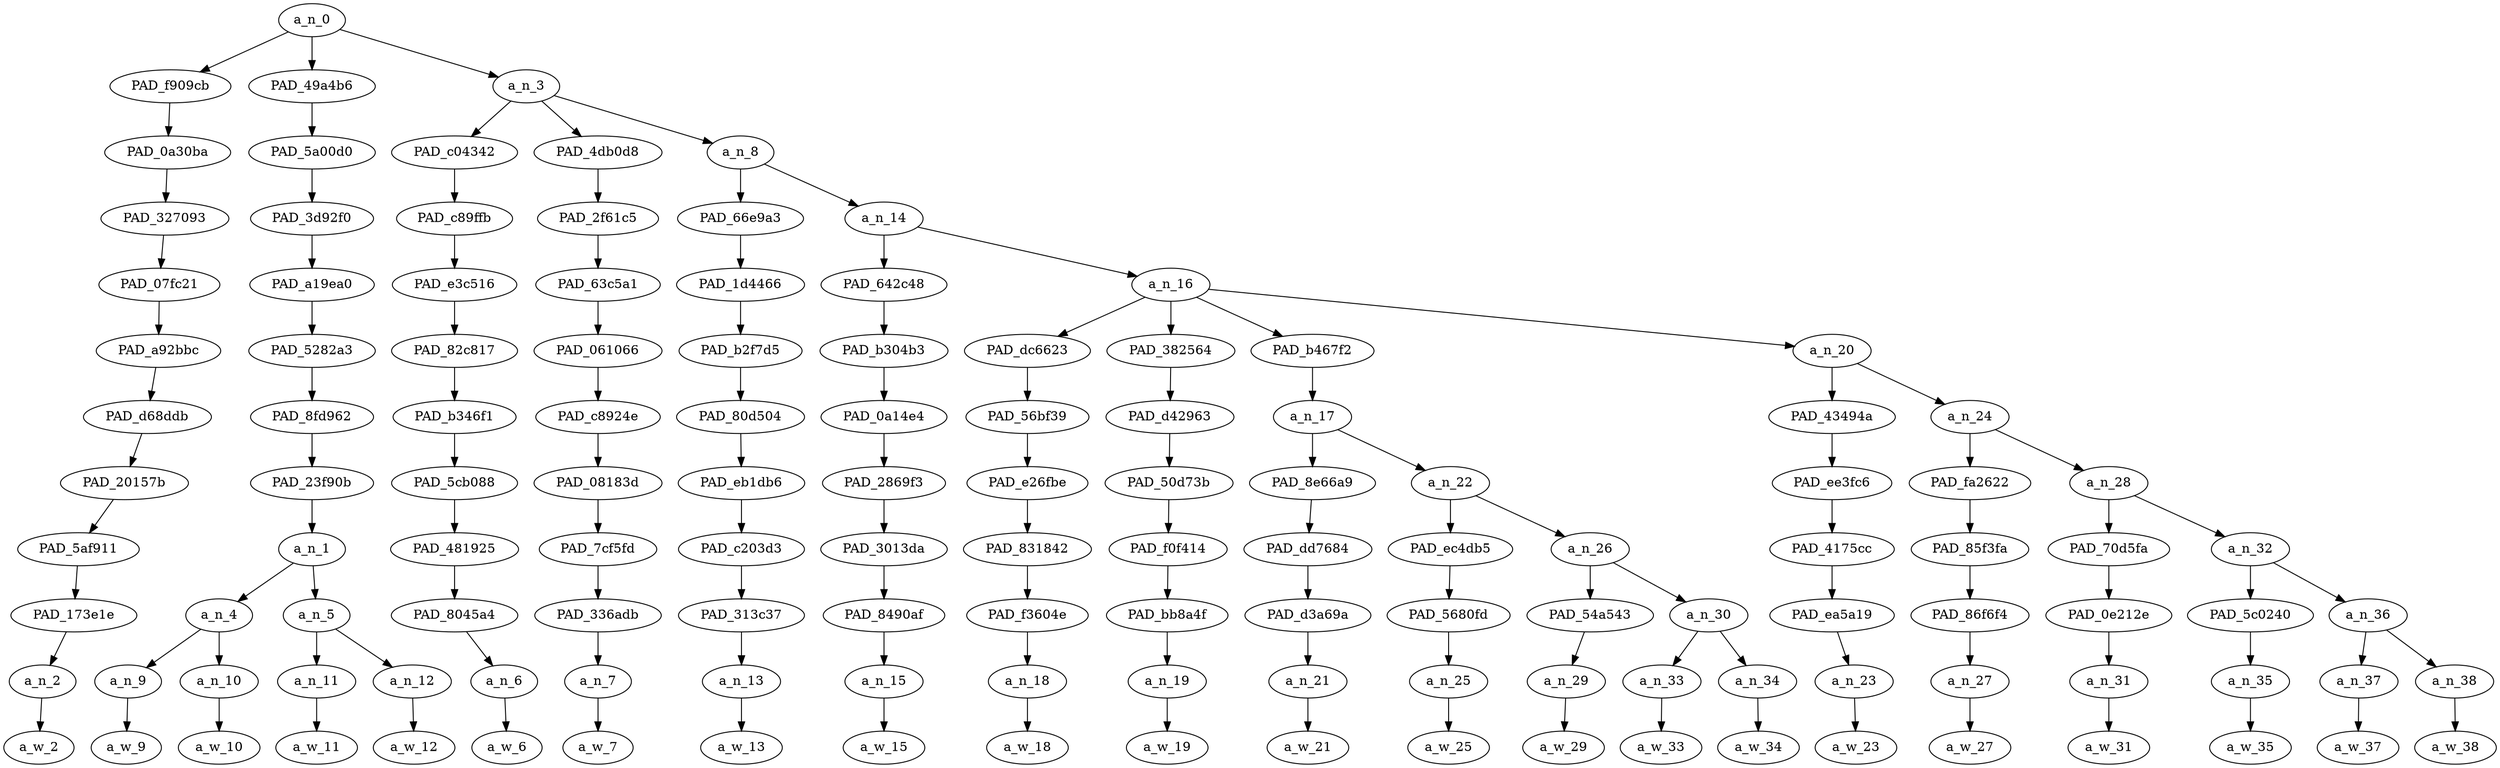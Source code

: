 strict digraph "" {
	a_n_0	[div_dir=1,
		index=0,
		level=11,
		pos="4.054904513888889,11!",
		text_span="[0, 1, 2, 3, 4, 5, 6, 7, 8, 9, 10, 11, 12, 13, 14, 15, 16, 17, 18, 19, 20, 21]",
		value=0.99999998];
	PAD_f909cb	[div_dir=1,
		index=1,
		level=10,
		pos="4.0,10!",
		text_span="[4]",
		value=0.03787976];
	a_n_0 -> PAD_f909cb;
	PAD_49a4b6	[div_dir=1,
		index=0,
		level=10,
		pos="1.5,10!",
		text_span="[0, 1, 2, 3]",
		value=0.26776024];
	a_n_0 -> PAD_49a4b6;
	a_n_3	[div_dir=1,
		index=2,
		level=10,
		pos="6.664713541666667,10!",
		text_span="[5, 6, 7, 8, 9, 10, 11, 12, 13, 14, 15, 16, 17, 18, 19, 20, 21]",
		value=0.69410834];
	a_n_0 -> a_n_3;
	PAD_0a30ba	[div_dir=1,
		index=1,
		level=9,
		pos="4.0,9!",
		text_span="[4]",
		value=0.03787976];
	PAD_f909cb -> PAD_0a30ba;
	PAD_327093	[div_dir=1,
		index=1,
		level=8,
		pos="4.0,8!",
		text_span="[4]",
		value=0.03787976];
	PAD_0a30ba -> PAD_327093;
	PAD_07fc21	[div_dir=1,
		index=1,
		level=7,
		pos="4.0,7!",
		text_span="[4]",
		value=0.03787976];
	PAD_327093 -> PAD_07fc21;
	PAD_a92bbc	[div_dir=1,
		index=1,
		level=6,
		pos="4.0,6!",
		text_span="[4]",
		value=0.03787976];
	PAD_07fc21 -> PAD_a92bbc;
	PAD_d68ddb	[div_dir=1,
		index=1,
		level=5,
		pos="4.0,5!",
		text_span="[4]",
		value=0.03787976];
	PAD_a92bbc -> PAD_d68ddb;
	PAD_20157b	[div_dir=1,
		index=1,
		level=4,
		pos="4.0,4!",
		text_span="[4]",
		value=0.03787976];
	PAD_d68ddb -> PAD_20157b;
	PAD_5af911	[div_dir=1,
		index=1,
		level=3,
		pos="4.0,3!",
		text_span="[4]",
		value=0.03787976];
	PAD_20157b -> PAD_5af911;
	PAD_173e1e	[div_dir=1,
		index=2,
		level=2,
		pos="4.0,2!",
		text_span="[4]",
		value=0.03787976];
	PAD_5af911 -> PAD_173e1e;
	a_n_2	[div_dir=1,
		index=4,
		level=1,
		pos="4.0,1!",
		text_span="[4]",
		value=0.03787976];
	PAD_173e1e -> a_n_2;
	a_w_2	[div_dir=0,
		index=4,
		level=0,
		pos="4,0!",
		text_span="[4]",
		value=and];
	a_n_2 -> a_w_2;
	PAD_5a00d0	[div_dir=1,
		index=0,
		level=9,
		pos="1.5,9!",
		text_span="[0, 1, 2, 3]",
		value=0.26776024];
	PAD_49a4b6 -> PAD_5a00d0;
	PAD_3d92f0	[div_dir=1,
		index=0,
		level=8,
		pos="1.5,8!",
		text_span="[0, 1, 2, 3]",
		value=0.26776024];
	PAD_5a00d0 -> PAD_3d92f0;
	PAD_a19ea0	[div_dir=1,
		index=0,
		level=7,
		pos="1.5,7!",
		text_span="[0, 1, 2, 3]",
		value=0.26776024];
	PAD_3d92f0 -> PAD_a19ea0;
	PAD_5282a3	[div_dir=1,
		index=0,
		level=6,
		pos="1.5,6!",
		text_span="[0, 1, 2, 3]",
		value=0.26776024];
	PAD_a19ea0 -> PAD_5282a3;
	PAD_8fd962	[div_dir=1,
		index=0,
		level=5,
		pos="1.5,5!",
		text_span="[0, 1, 2, 3]",
		value=0.26776024];
	PAD_5282a3 -> PAD_8fd962;
	PAD_23f90b	[div_dir=1,
		index=0,
		level=4,
		pos="1.5,4!",
		text_span="[0, 1, 2, 3]",
		value=0.26776024];
	PAD_8fd962 -> PAD_23f90b;
	a_n_1	[div_dir=1,
		index=0,
		level=3,
		pos="1.5,3!",
		text_span="[0, 1, 2, 3]",
		value=0.26776024];
	PAD_23f90b -> a_n_1;
	a_n_4	[div_dir=1,
		index=0,
		level=2,
		pos="0.5,2!",
		text_span="[0, 1]",
		value=0.12579998];
	a_n_1 -> a_n_4;
	a_n_5	[div_dir=-1,
		index=1,
		level=2,
		pos="2.5,2!",
		text_span="[2, 3]",
		value=0.14184528];
	a_n_1 -> a_n_5;
	a_n_9	[div_dir=1,
		index=0,
		level=1,
		pos="0.0,1!",
		text_span="[0]",
		value=0.06029274];
	a_n_4 -> a_n_9;
	a_n_10	[div_dir=1,
		index=1,
		level=1,
		pos="1.0,1!",
		text_span="[1]",
		value=0.06511899];
	a_n_4 -> a_n_10;
	a_w_9	[div_dir=0,
		index=0,
		level=0,
		pos="0,0!",
		text_span="[0]",
		value="<user>"];
	a_n_9 -> a_w_9;
	a_w_10	[div_dir=0,
		index=1,
		level=0,
		pos="1,0!",
		text_span="[1]",
		value=life];
	a_n_10 -> a_w_10;
	a_n_11	[div_dir=-1,
		index=2,
		level=1,
		pos="2.0,1!",
		text_span="[2]",
		value=0.04627139];
	a_n_5 -> a_n_11;
	a_n_12	[div_dir=-1,
		index=3,
		level=1,
		pos="3.0,1!",
		text_span="[3]",
		value=0.09541677];
	a_n_5 -> a_n_12;
	a_w_11	[div_dir=0,
		index=2,
		level=0,
		pos="2,0!",
		text_span="[2]",
		value=a];
	a_n_11 -> a_w_11;
	a_w_12	[div_dir=0,
		index=3,
		level=0,
		pos="3,0!",
		text_span="[3]",
		value=bitch];
	a_n_12 -> a_w_12;
	PAD_c04342	[div_dir=1,
		index=2,
		level=9,
		pos="5.0,9!",
		text_span="[5]",
		value=0.03245670];
	a_n_3 -> PAD_c04342;
	PAD_4db0d8	[div_dir=1,
		index=3,
		level=9,
		pos="6.0,9!",
		text_span="[6]",
		value=0.03429234];
	a_n_3 -> PAD_4db0d8;
	a_n_8	[div_dir=1,
		index=4,
		level=9,
		pos="8.994140625,9!",
		text_span="[7, 8, 9, 10, 11, 12, 13, 14, 15, 16, 17, 18, 19, 20, 21]",
		value=0.62716534];
	a_n_3 -> a_n_8;
	PAD_c89ffb	[div_dir=1,
		index=2,
		level=8,
		pos="5.0,8!",
		text_span="[5]",
		value=0.03245670];
	PAD_c04342 -> PAD_c89ffb;
	PAD_e3c516	[div_dir=1,
		index=2,
		level=7,
		pos="5.0,7!",
		text_span="[5]",
		value=0.03245670];
	PAD_c89ffb -> PAD_e3c516;
	PAD_82c817	[div_dir=1,
		index=2,
		level=6,
		pos="5.0,6!",
		text_span="[5]",
		value=0.03245670];
	PAD_e3c516 -> PAD_82c817;
	PAD_b346f1	[div_dir=1,
		index=2,
		level=5,
		pos="5.0,5!",
		text_span="[5]",
		value=0.03245670];
	PAD_82c817 -> PAD_b346f1;
	PAD_5cb088	[div_dir=1,
		index=2,
		level=4,
		pos="5.0,4!",
		text_span="[5]",
		value=0.03245670];
	PAD_b346f1 -> PAD_5cb088;
	PAD_481925	[div_dir=1,
		index=2,
		level=3,
		pos="5.0,3!",
		text_span="[5]",
		value=0.03245670];
	PAD_5cb088 -> PAD_481925;
	PAD_8045a4	[div_dir=1,
		index=3,
		level=2,
		pos="5.0,2!",
		text_span="[5]",
		value=0.03245670];
	PAD_481925 -> PAD_8045a4;
	a_n_6	[div_dir=1,
		index=5,
		level=1,
		pos="5.0,1!",
		text_span="[5]",
		value=0.03245670];
	PAD_8045a4 -> a_n_6;
	a_w_6	[div_dir=0,
		index=5,
		level=0,
		pos="5,0!",
		text_span="[5]",
		value=then];
	a_n_6 -> a_w_6;
	PAD_2f61c5	[div_dir=1,
		index=3,
		level=8,
		pos="6.0,8!",
		text_span="[6]",
		value=0.03429234];
	PAD_4db0d8 -> PAD_2f61c5;
	PAD_63c5a1	[div_dir=1,
		index=3,
		level=7,
		pos="6.0,7!",
		text_span="[6]",
		value=0.03429234];
	PAD_2f61c5 -> PAD_63c5a1;
	PAD_061066	[div_dir=1,
		index=3,
		level=6,
		pos="6.0,6!",
		text_span="[6]",
		value=0.03429234];
	PAD_63c5a1 -> PAD_061066;
	PAD_c8924e	[div_dir=1,
		index=3,
		level=5,
		pos="6.0,5!",
		text_span="[6]",
		value=0.03429234];
	PAD_061066 -> PAD_c8924e;
	PAD_08183d	[div_dir=1,
		index=3,
		level=4,
		pos="6.0,4!",
		text_span="[6]",
		value=0.03429234];
	PAD_c8924e -> PAD_08183d;
	PAD_7cf5fd	[div_dir=1,
		index=3,
		level=3,
		pos="6.0,3!",
		text_span="[6]",
		value=0.03429234];
	PAD_08183d -> PAD_7cf5fd;
	PAD_336adb	[div_dir=1,
		index=4,
		level=2,
		pos="6.0,2!",
		text_span="[6]",
		value=0.03429234];
	PAD_7cf5fd -> PAD_336adb;
	a_n_7	[div_dir=1,
		index=6,
		level=1,
		pos="6.0,1!",
		text_span="[6]",
		value=0.03429234];
	PAD_336adb -> a_n_7;
	a_w_7	[div_dir=0,
		index=6,
		level=0,
		pos="6,0!",
		text_span="[6]",
		value=you];
	a_n_7 -> a_w_7;
	PAD_66e9a3	[div_dir=-1,
		index=4,
		level=8,
		pos="7.0,8!",
		text_span="[7]",
		value=0.06728137];
	a_n_8 -> PAD_66e9a3;
	a_n_14	[div_dir=1,
		index=5,
		level=8,
		pos="10.98828125,8!",
		text_span="[8, 9, 10, 11, 12, 13, 14, 15, 16, 17, 18, 19, 20, 21]",
		value=0.55972366];
	a_n_8 -> a_n_14;
	PAD_1d4466	[div_dir=-1,
		index=4,
		level=7,
		pos="7.0,7!",
		text_span="[7]",
		value=0.06728137];
	PAD_66e9a3 -> PAD_1d4466;
	PAD_b2f7d5	[div_dir=-1,
		index=4,
		level=6,
		pos="7.0,6!",
		text_span="[7]",
		value=0.06728137];
	PAD_1d4466 -> PAD_b2f7d5;
	PAD_80d504	[div_dir=-1,
		index=4,
		level=5,
		pos="7.0,5!",
		text_span="[7]",
		value=0.06728137];
	PAD_b2f7d5 -> PAD_80d504;
	PAD_eb1db6	[div_dir=-1,
		index=4,
		level=4,
		pos="7.0,4!",
		text_span="[7]",
		value=0.06728137];
	PAD_80d504 -> PAD_eb1db6;
	PAD_c203d3	[div_dir=-1,
		index=4,
		level=3,
		pos="7.0,3!",
		text_span="[7]",
		value=0.06728137];
	PAD_eb1db6 -> PAD_c203d3;
	PAD_313c37	[div_dir=-1,
		index=5,
		level=2,
		pos="7.0,2!",
		text_span="[7]",
		value=0.06728137];
	PAD_c203d3 -> PAD_313c37;
	a_n_13	[div_dir=-1,
		index=7,
		level=1,
		pos="7.0,1!",
		text_span="[7]",
		value=0.06728137];
	PAD_313c37 -> a_n_13;
	a_w_13	[div_dir=0,
		index=7,
		level=0,
		pos="7,0!",
		text_span="[7]",
		value=die];
	a_n_13 -> a_w_13;
	PAD_642c48	[div_dir=1,
		index=5,
		level=7,
		pos="8.0,7!",
		text_span="[8]",
		value=0.03687390];
	a_n_14 -> PAD_642c48;
	a_n_16	[div_dir=1,
		index=6,
		level=7,
		pos="13.9765625,7!",
		text_span="[9, 10, 11, 12, 13, 14, 15, 16, 17, 18, 19, 20, 21]",
		value=0.52257916];
	a_n_14 -> a_n_16;
	PAD_b304b3	[div_dir=1,
		index=5,
		level=6,
		pos="8.0,6!",
		text_span="[8]",
		value=0.03687390];
	PAD_642c48 -> PAD_b304b3;
	PAD_0a14e4	[div_dir=1,
		index=5,
		level=5,
		pos="8.0,5!",
		text_span="[8]",
		value=0.03687390];
	PAD_b304b3 -> PAD_0a14e4;
	PAD_2869f3	[div_dir=1,
		index=5,
		level=4,
		pos="8.0,4!",
		text_span="[8]",
		value=0.03687390];
	PAD_0a14e4 -> PAD_2869f3;
	PAD_3013da	[div_dir=1,
		index=5,
		level=3,
		pos="8.0,3!",
		text_span="[8]",
		value=0.03687390];
	PAD_2869f3 -> PAD_3013da;
	PAD_8490af	[div_dir=1,
		index=6,
		level=2,
		pos="8.0,2!",
		text_span="[8]",
		value=0.03687390];
	PAD_3013da -> PAD_8490af;
	a_n_15	[div_dir=1,
		index=8,
		level=1,
		pos="8.0,1!",
		text_span="[8]",
		value=0.03687390];
	PAD_8490af -> a_n_15;
	a_w_15	[div_dir=0,
		index=8,
		level=0,
		pos="8,0!",
		text_span="[8]",
		value=that];
	a_n_15 -> a_w_15;
	PAD_dc6623	[div_dir=1,
		index=7,
		level=6,
		pos="14.0,6!",
		text_span="[14]",
		value=0.03296135];
	a_n_16 -> PAD_dc6623;
	PAD_382564	[div_dir=1,
		index=8,
		level=6,
		pos="15.0,6!",
		text_span="[15]",
		value=0.03511381];
	a_n_16 -> PAD_382564;
	PAD_b467f2	[div_dir=1,
		index=6,
		level=6,
		pos="9.9375,6!",
		text_span="[9, 10, 11, 12, 13]",
		value=0.22431002];
	a_n_16 -> PAD_b467f2;
	a_n_20	[div_dir=1,
		index=9,
		level=6,
		pos="16.96875,6!",
		text_span="[16, 17, 18, 19, 20, 21]",
		value=0.22992238];
	a_n_16 -> a_n_20;
	PAD_56bf39	[div_dir=1,
		index=7,
		level=5,
		pos="14.0,5!",
		text_span="[14]",
		value=0.03296135];
	PAD_dc6623 -> PAD_56bf39;
	PAD_e26fbe	[div_dir=1,
		index=8,
		level=4,
		pos="14.0,4!",
		text_span="[14]",
		value=0.03296135];
	PAD_56bf39 -> PAD_e26fbe;
	PAD_831842	[div_dir=1,
		index=9,
		level=3,
		pos="14.0,3!",
		text_span="[14]",
		value=0.03296135];
	PAD_e26fbe -> PAD_831842;
	PAD_f3604e	[div_dir=1,
		index=11,
		level=2,
		pos="14.0,2!",
		text_span="[14]",
		value=0.03296135];
	PAD_831842 -> PAD_f3604e;
	a_n_18	[div_dir=1,
		index=14,
		level=1,
		pos="14.0,1!",
		text_span="[14]",
		value=0.03296135];
	PAD_f3604e -> a_n_18;
	a_w_18	[div_dir=0,
		index=14,
		level=0,
		pos="14,0!",
		text_span="[14]",
		value=you1];
	a_n_18 -> a_w_18;
	PAD_d42963	[div_dir=1,
		index=8,
		level=5,
		pos="15.0,5!",
		text_span="[15]",
		value=0.03511381];
	PAD_382564 -> PAD_d42963;
	PAD_50d73b	[div_dir=1,
		index=9,
		level=4,
		pos="15.0,4!",
		text_span="[15]",
		value=0.03511381];
	PAD_d42963 -> PAD_50d73b;
	PAD_f0f414	[div_dir=1,
		index=10,
		level=3,
		pos="15.0,3!",
		text_span="[15]",
		value=0.03511381];
	PAD_50d73b -> PAD_f0f414;
	PAD_bb8a4f	[div_dir=1,
		index=12,
		level=2,
		pos="15.0,2!",
		text_span="[15]",
		value=0.03511381];
	PAD_f0f414 -> PAD_bb8a4f;
	a_n_19	[div_dir=1,
		index=15,
		level=1,
		pos="15.0,1!",
		text_span="[15]",
		value=0.03511381];
	PAD_bb8a4f -> a_n_19;
	a_w_19	[div_dir=0,
		index=15,
		level=0,
		pos="15,0!",
		text_span="[15]",
		value=never];
	a_n_19 -> a_w_19;
	a_n_17	[div_dir=1,
		index=6,
		level=5,
		pos="9.9375,5!",
		text_span="[9, 10, 11, 12, 13]",
		value=0.22431002];
	PAD_b467f2 -> a_n_17;
	PAD_8e66a9	[div_dir=1,
		index=6,
		level=4,
		pos="9.0,4!",
		text_span="[9]",
		value=0.04152741];
	a_n_17 -> PAD_8e66a9;
	a_n_22	[div_dir=1,
		index=7,
		level=4,
		pos="10.875,4!",
		text_span="[10, 11, 12, 13]",
		value=0.18270623];
	a_n_17 -> a_n_22;
	PAD_dd7684	[div_dir=1,
		index=6,
		level=3,
		pos="9.0,3!",
		text_span="[9]",
		value=0.04152741];
	PAD_8e66a9 -> PAD_dd7684;
	PAD_d3a69a	[div_dir=1,
		index=7,
		level=2,
		pos="9.0,2!",
		text_span="[9]",
		value=0.04152741];
	PAD_dd7684 -> PAD_d3a69a;
	a_n_21	[div_dir=1,
		index=9,
		level=1,
		pos="9.0,1!",
		text_span="[9]",
		value=0.04152741];
	PAD_d3a69a -> a_n_21;
	a_w_21	[div_dir=0,
		index=9,
		level=0,
		pos="9,0!",
		text_span="[9]",
		value=why];
	a_n_21 -> a_w_21;
	PAD_ec4db5	[div_dir=1,
		index=7,
		level=3,
		pos="10.0,3!",
		text_span="[10]",
		value=0.03206528];
	a_n_22 -> PAD_ec4db5;
	a_n_26	[div_dir=1,
		index=8,
		level=3,
		pos="11.75,3!",
		text_span="[11, 12, 13]",
		value=0.15056023];
	a_n_22 -> a_n_26;
	PAD_5680fd	[div_dir=1,
		index=8,
		level=2,
		pos="10.0,2!",
		text_span="[10]",
		value=0.03206528];
	PAD_ec4db5 -> PAD_5680fd;
	a_n_25	[div_dir=1,
		index=10,
		level=1,
		pos="10.0,1!",
		text_span="[10]",
		value=0.03206528];
	PAD_5680fd -> a_n_25;
	a_w_25	[div_dir=0,
		index=10,
		level=0,
		pos="10,0!",
		text_span="[10]",
		value=we];
	a_n_25 -> a_w_25;
	PAD_54a543	[div_dir=1,
		index=9,
		level=2,
		pos="11.0,2!",
		text_span="[11]",
		value=0.03599283];
	a_n_26 -> PAD_54a543;
	a_n_30	[div_dir=1,
		index=10,
		level=2,
		pos="12.5,2!",
		text_span="[12, 13]",
		value=0.11451947];
	a_n_26 -> a_n_30;
	a_n_29	[div_dir=1,
		index=11,
		level=1,
		pos="11.0,1!",
		text_span="[11]",
		value=0.03599283];
	PAD_54a543 -> a_n_29;
	a_w_29	[div_dir=0,
		index=11,
		level=0,
		pos="11,0!",
		text_span="[11]",
		value=get];
	a_n_29 -> a_w_29;
	a_n_33	[div_dir=1,
		index=12,
		level=1,
		pos="12.0,1!",
		text_span="[12]",
		value=0.05690601];
	a_n_30 -> a_n_33;
	a_n_34	[div_dir=-1,
		index=13,
		level=1,
		pos="13.0,1!",
		text_span="[13]",
		value=0.05758145];
	a_n_30 -> a_n_34;
	a_w_33	[div_dir=0,
		index=12,
		level=0,
		pos="12,0!",
		text_span="[12]",
		value=high];
	a_n_33 -> a_w_33;
	a_w_34	[div_dir=0,
		index=13,
		level=0,
		pos="13,0!",
		text_span="[13]",
		value=cause];
	a_n_34 -> a_w_34;
	PAD_43494a	[div_dir=-1,
		index=9,
		level=5,
		pos="16.0,5!",
		text_span="[16]",
		value=0.03518247];
	a_n_20 -> PAD_43494a;
	a_n_24	[div_dir=1,
		index=10,
		level=5,
		pos="17.9375,5!",
		text_span="[17, 18, 19, 20, 21]",
		value=0.19450596];
	a_n_20 -> a_n_24;
	PAD_ee3fc6	[div_dir=-1,
		index=10,
		level=4,
		pos="16.0,4!",
		text_span="[16]",
		value=0.03518247];
	PAD_43494a -> PAD_ee3fc6;
	PAD_4175cc	[div_dir=-1,
		index=11,
		level=3,
		pos="16.0,3!",
		text_span="[16]",
		value=0.03518247];
	PAD_ee3fc6 -> PAD_4175cc;
	PAD_ea5a19	[div_dir=-1,
		index=13,
		level=2,
		pos="16.0,2!",
		text_span="[16]",
		value=0.03518247];
	PAD_4175cc -> PAD_ea5a19;
	a_n_23	[div_dir=-1,
		index=16,
		level=1,
		pos="16.0,1!",
		text_span="[16]",
		value=0.03518247];
	PAD_ea5a19 -> a_n_23;
	a_w_23	[div_dir=0,
		index=16,
		level=0,
		pos="16,0!",
		text_span="[16]",
		value=know];
	a_n_23 -> a_w_23;
	PAD_fa2622	[div_dir=1,
		index=11,
		level=4,
		pos="17.0,4!",
		text_span="[17]",
		value=0.03673321];
	a_n_24 -> PAD_fa2622;
	a_n_28	[div_dir=1,
		index=12,
		level=4,
		pos="18.875,4!",
		text_span="[18, 19, 20, 21]",
		value=0.15750147];
	a_n_24 -> a_n_28;
	PAD_85f3fa	[div_dir=1,
		index=12,
		level=3,
		pos="17.0,3!",
		text_span="[17]",
		value=0.03673321];
	PAD_fa2622 -> PAD_85f3fa;
	PAD_86f6f4	[div_dir=1,
		index=14,
		level=2,
		pos="17.0,2!",
		text_span="[17]",
		value=0.03673321];
	PAD_85f3fa -> PAD_86f6f4;
	a_n_27	[div_dir=1,
		index=17,
		level=1,
		pos="17.0,1!",
		text_span="[17]",
		value=0.03673321];
	PAD_86f6f4 -> a_n_27;
	a_w_27	[div_dir=0,
		index=17,
		level=0,
		pos="17,0!",
		text_span="[17]",
		value=when];
	a_n_27 -> a_w_27;
	PAD_70d5fa	[div_dir=1,
		index=13,
		level=3,
		pos="18.0,3!",
		text_span="[18]",
		value=0.03237225];
	a_n_28 -> PAD_70d5fa;
	a_n_32	[div_dir=1,
		index=14,
		level=3,
		pos="19.75,3!",
		text_span="[19, 20, 21]",
		value=0.12488497];
	a_n_28 -> a_n_32;
	PAD_0e212e	[div_dir=1,
		index=15,
		level=2,
		pos="18.0,2!",
		text_span="[18]",
		value=0.03237225];
	PAD_70d5fa -> PAD_0e212e;
	a_n_31	[div_dir=1,
		index=18,
		level=1,
		pos="18.0,1!",
		text_span="[18]",
		value=0.03237225];
	PAD_0e212e -> a_n_31;
	a_w_31	[div_dir=0,
		index=18,
		level=0,
		pos="18,0!",
		text_span="[18]",
		value=you2];
	a_n_31 -> a_w_31;
	PAD_5c0240	[div_dir=1,
		index=16,
		level=2,
		pos="19.0,2!",
		text_span="[19]",
		value=0.03818752];
	a_n_32 -> PAD_5c0240;
	a_n_36	[div_dir=1,
		index=17,
		level=2,
		pos="20.5,2!",
		text_span="[20, 21]",
		value=0.08657573];
	a_n_32 -> a_n_36;
	a_n_35	[div_dir=1,
		index=19,
		level=1,
		pos="19.0,1!",
		text_span="[19]",
		value=0.03818752];
	PAD_5c0240 -> a_n_35;
	a_w_35	[div_dir=0,
		index=19,
		level=0,
		pos="19,0!",
		text_span="[19]",
		value=are];
	a_n_35 -> a_w_35;
	a_n_37	[div_dir=1,
		index=20,
		level=1,
		pos="20.0,1!",
		text_span="[20]",
		value=0.03879964];
	a_n_36 -> a_n_37;
	a_n_38	[div_dir=-1,
		index=21,
		level=1,
		pos="21.0,1!",
		text_span="[21]",
		value=0.04776393];
	a_n_36 -> a_n_38;
	a_w_37	[div_dir=0,
		index=20,
		level=0,
		pos="20,0!",
		text_span="[20]",
		value=gonna];
	a_n_37 -> a_w_37;
	a_w_38	[div_dir=0,
		index=21,
		level=0,
		pos="21,0!",
		text_span="[21]",
		value=go];
	a_n_38 -> a_w_38;
}

